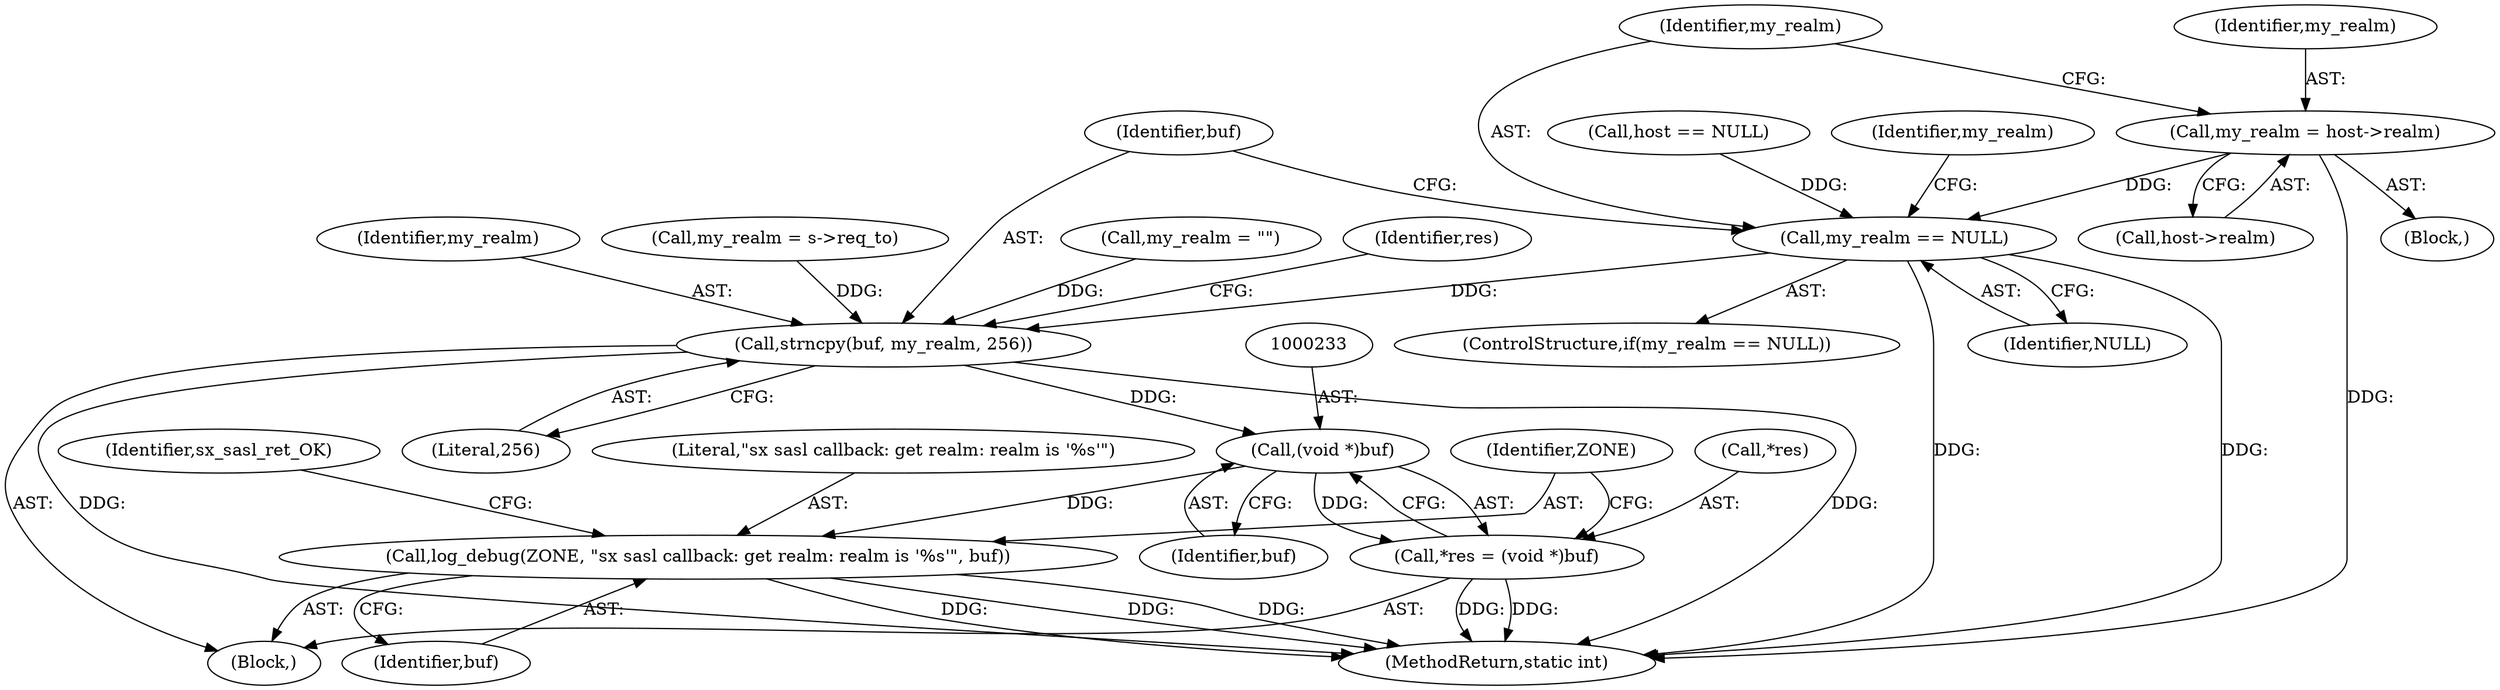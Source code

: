 digraph "0_jabberd2_8416ae54ecefa670534f27a31db71d048b9c7f16@pointer" {
"1000211" [label="(Call,my_realm = host->realm)"];
"1000217" [label="(Call,my_realm == NULL)"];
"1000225" [label="(Call,strncpy(buf, my_realm, 256))"];
"1000232" [label="(Call,(void *)buf)"];
"1000229" [label="(Call,*res = (void *)buf)"];
"1000235" [label="(Call,log_debug(ZONE, \"sx sasl callback: get realm: realm is '%s'\", buf))"];
"1000234" [label="(Identifier,buf)"];
"1000190" [label="(Call,host == NULL)"];
"1000240" [label="(Identifier,sx_sasl_ret_OK)"];
"1000212" [label="(Identifier,my_realm)"];
"1000213" [label="(Call,host->realm)"];
"1000219" [label="(Identifier,NULL)"];
"1000218" [label="(Identifier,my_realm)"];
"1000235" [label="(Call,log_debug(ZONE, \"sx sasl callback: get realm: realm is '%s'\", buf))"];
"1000221" [label="(Identifier,my_realm)"];
"1000226" [label="(Identifier,buf)"];
"1000231" [label="(Identifier,res)"];
"1000229" [label="(Call,*res = (void *)buf)"];
"1000228" [label="(Literal,256)"];
"1000237" [label="(Literal,\"sx sasl callback: get realm: realm is '%s'\")"];
"1000225" [label="(Call,strncpy(buf, my_realm, 256))"];
"1000217" [label="(Call,my_realm == NULL)"];
"1000227" [label="(Identifier,my_realm)"];
"1000236" [label="(Identifier,ZONE)"];
"1000211" [label="(Call,my_realm = host->realm)"];
"1000230" [label="(Call,*res)"];
"1000232" [label="(Call,(void *)buf)"];
"1000167" [label="(Block,)"];
"1000179" [label="(Block,)"];
"1000220" [label="(Call,my_realm = s->req_to)"];
"1000216" [label="(ControlStructure,if(my_realm == NULL))"];
"1000175" [label="(Call,my_realm = \"\")"];
"1000766" [label="(MethodReturn,static int)"];
"1000238" [label="(Identifier,buf)"];
"1000211" -> "1000179"  [label="AST: "];
"1000211" -> "1000213"  [label="CFG: "];
"1000212" -> "1000211"  [label="AST: "];
"1000213" -> "1000211"  [label="AST: "];
"1000218" -> "1000211"  [label="CFG: "];
"1000211" -> "1000766"  [label="DDG: "];
"1000211" -> "1000217"  [label="DDG: "];
"1000217" -> "1000216"  [label="AST: "];
"1000217" -> "1000219"  [label="CFG: "];
"1000218" -> "1000217"  [label="AST: "];
"1000219" -> "1000217"  [label="AST: "];
"1000221" -> "1000217"  [label="CFG: "];
"1000226" -> "1000217"  [label="CFG: "];
"1000217" -> "1000766"  [label="DDG: "];
"1000217" -> "1000766"  [label="DDG: "];
"1000190" -> "1000217"  [label="DDG: "];
"1000217" -> "1000225"  [label="DDG: "];
"1000225" -> "1000167"  [label="AST: "];
"1000225" -> "1000228"  [label="CFG: "];
"1000226" -> "1000225"  [label="AST: "];
"1000227" -> "1000225"  [label="AST: "];
"1000228" -> "1000225"  [label="AST: "];
"1000231" -> "1000225"  [label="CFG: "];
"1000225" -> "1000766"  [label="DDG: "];
"1000225" -> "1000766"  [label="DDG: "];
"1000220" -> "1000225"  [label="DDG: "];
"1000175" -> "1000225"  [label="DDG: "];
"1000225" -> "1000232"  [label="DDG: "];
"1000232" -> "1000229"  [label="AST: "];
"1000232" -> "1000234"  [label="CFG: "];
"1000233" -> "1000232"  [label="AST: "];
"1000234" -> "1000232"  [label="AST: "];
"1000229" -> "1000232"  [label="CFG: "];
"1000232" -> "1000229"  [label="DDG: "];
"1000232" -> "1000235"  [label="DDG: "];
"1000229" -> "1000167"  [label="AST: "];
"1000230" -> "1000229"  [label="AST: "];
"1000236" -> "1000229"  [label="CFG: "];
"1000229" -> "1000766"  [label="DDG: "];
"1000229" -> "1000766"  [label="DDG: "];
"1000235" -> "1000167"  [label="AST: "];
"1000235" -> "1000238"  [label="CFG: "];
"1000236" -> "1000235"  [label="AST: "];
"1000237" -> "1000235"  [label="AST: "];
"1000238" -> "1000235"  [label="AST: "];
"1000240" -> "1000235"  [label="CFG: "];
"1000235" -> "1000766"  [label="DDG: "];
"1000235" -> "1000766"  [label="DDG: "];
"1000235" -> "1000766"  [label="DDG: "];
}

